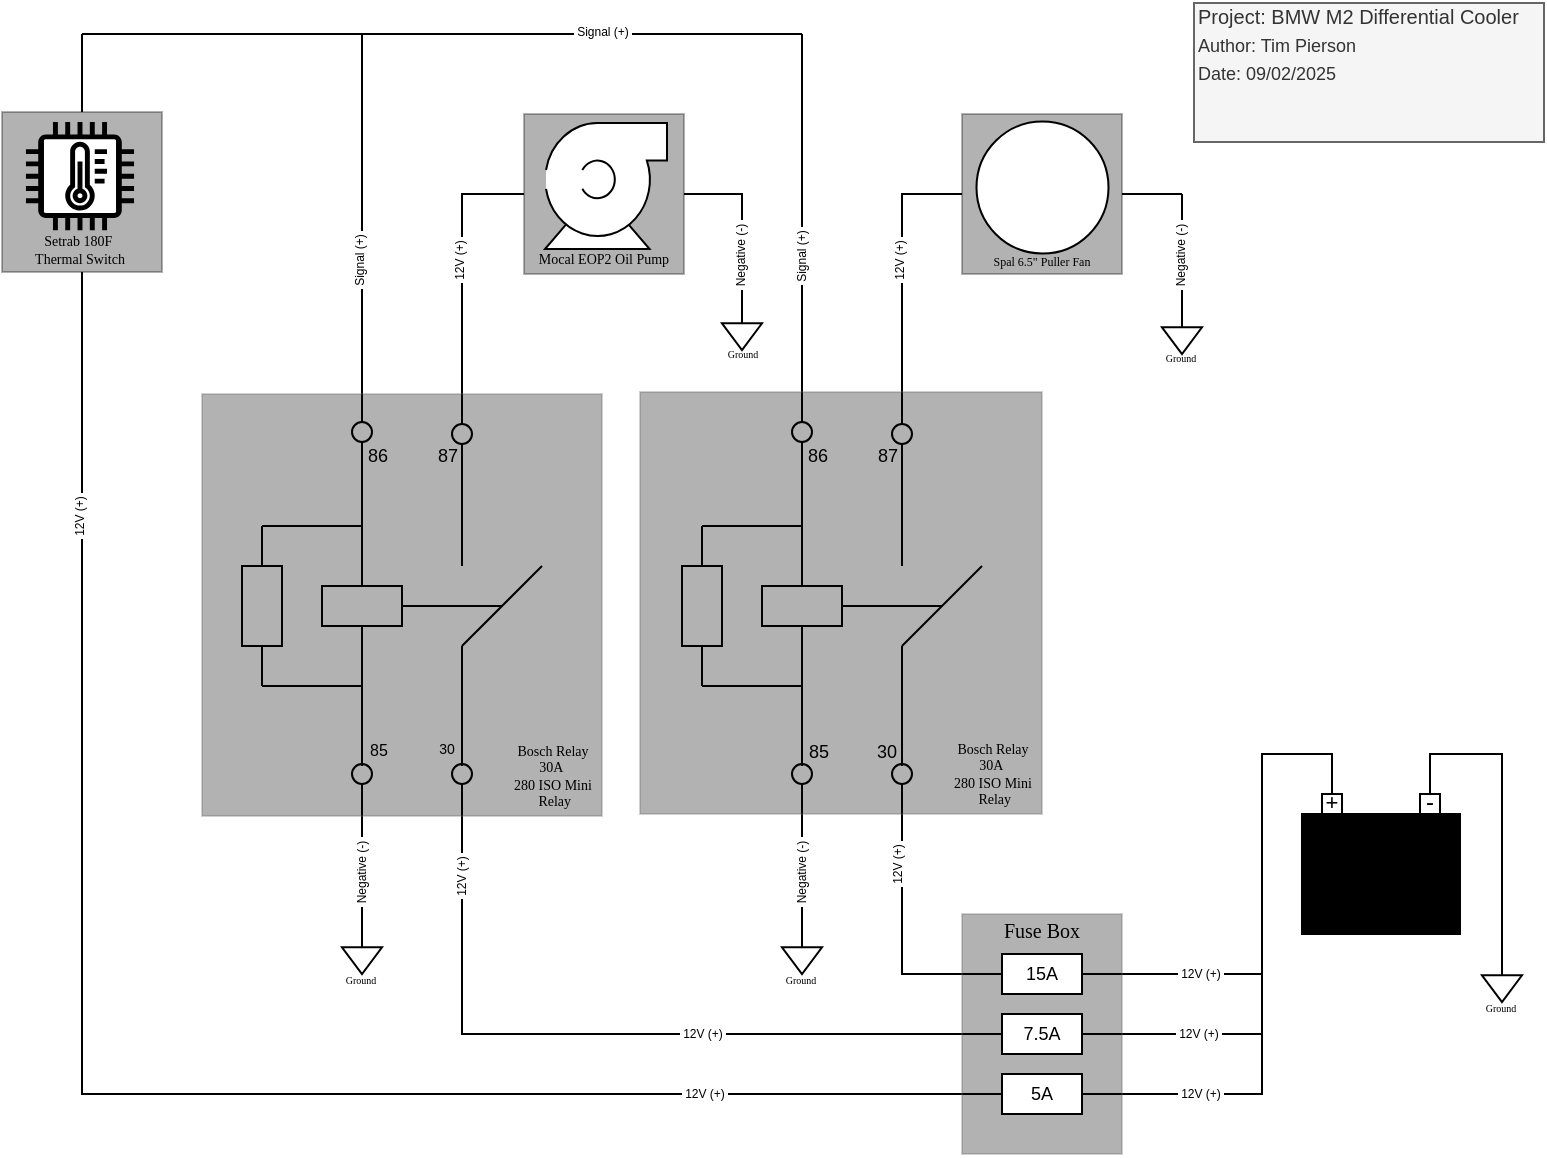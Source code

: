 <mxfile version="28.1.2">
  <diagram name="Page-1" id="_E8ELYtHnHAGCjDZnW66">
    <mxGraphModel dx="417" dy="330" grid="1" gridSize="10" guides="1" tooltips="1" connect="1" arrows="1" fold="1" page="1" pageScale="1" pageWidth="1100" pageHeight="850" background="none" math="0" shadow="0" adaptiveColors="none">
      <root>
        <mxCell id="0" />
        <mxCell id="1" parent="0" />
        <mxCell id="ljTsGrph6UNTOj-xFB7d-84" value="" style="edgeStyle=orthogonalEdgeStyle;rounded=0;orthogonalLoop=1;jettySize=auto;html=1;entryX=0;entryY=0.5;entryDx=0;entryDy=0;endArrow=none;endFill=0;" edge="1" parent="1" source="5BmA53OhYEYzgZZ_0BUa-36">
          <mxGeometry relative="1" as="geometry">
            <mxPoint x="321" y="120" as="targetPoint" />
            <Array as="points">
              <mxPoint x="290" y="120" />
            </Array>
          </mxGeometry>
        </mxCell>
        <mxCell id="ljTsGrph6UNTOj-xFB7d-54" value="" style="edgeStyle=orthogonalEdgeStyle;rounded=0;orthogonalLoop=1;jettySize=auto;html=1;entryX=0;entryY=0.5;entryDx=0;entryDy=0;endArrow=none;endFill=0;" edge="1" parent="1" source="5BmA53OhYEYzgZZ_0BUa-42" target="ljTsGrph6UNTOj-xFB7d-21">
          <mxGeometry relative="1" as="geometry">
            <mxPoint x="390" y="540" as="targetPoint" />
            <Array as="points">
              <mxPoint x="290" y="540" />
            </Array>
          </mxGeometry>
        </mxCell>
        <mxCell id="ljTsGrph6UNTOj-xFB7d-51" value="" style="edgeStyle=orthogonalEdgeStyle;rounded=0;orthogonalLoop=1;jettySize=auto;html=1;endArrow=none;endFill=0;entryX=0;entryY=0.5;entryDx=0;entryDy=0;" edge="1" parent="1" source="5BmA53OhYEYzgZZ_0BUa-123" target="ljTsGrph6UNTOj-xFB7d-20">
          <mxGeometry relative="1" as="geometry">
            <mxPoint x="510" y="500" as="targetPoint" />
            <Array as="points">
              <mxPoint x="510" y="510" />
            </Array>
          </mxGeometry>
        </mxCell>
        <mxCell id="ljTsGrph6UNTOj-xFB7d-101" value="" style="edgeStyle=orthogonalEdgeStyle;rounded=0;orthogonalLoop=1;jettySize=auto;html=1;endArrow=none;endFill=0;entryX=0.5;entryY=1;entryDx=0;entryDy=0;" edge="1" parent="1" source="ljTsGrph6UNTOj-xFB7d-23" target="ljTsGrph6UNTOj-xFB7d-97">
          <mxGeometry relative="1" as="geometry">
            <mxPoint x="192" y="570" as="targetPoint" />
          </mxGeometry>
        </mxCell>
        <mxCell id="ljTsGrph6UNTOj-xFB7d-142" value="&lt;font style=&quot;font-size: 6px;&quot;&gt;&amp;nbsp;12V (+)&amp;nbsp;&lt;/font&gt;" style="edgeLabel;html=1;align=center;verticalAlign=middle;resizable=0;points=[];" vertex="1" connectable="0" parent="ljTsGrph6UNTOj-xFB7d-101">
          <mxGeometry x="-0.468" y="-1" relative="1" as="geometry">
            <mxPoint x="82" y="-1" as="offset" />
          </mxGeometry>
        </mxCell>
        <mxCell id="ljTsGrph6UNTOj-xFB7d-28" value="" style="endArrow=none;html=1;rounded=0;exitX=1;exitY=0.5;exitDx=0;exitDy=0;entryX=0.5;entryY=0;entryDx=0;entryDy=0;" edge="1" parent="1" target="ljTsGrph6UNTOj-xFB7d-24">
          <mxGeometry width="50" height="50" relative="1" as="geometry">
            <mxPoint x="600" y="570" as="sourcePoint" />
            <mxPoint x="725" y="420" as="targetPoint" />
            <Array as="points">
              <mxPoint x="690" y="570" />
              <mxPoint x="690" y="400" />
              <mxPoint x="725" y="400" />
            </Array>
          </mxGeometry>
        </mxCell>
        <mxCell id="ljTsGrph6UNTOj-xFB7d-29" value="" style="endArrow=none;html=1;rounded=0;entryX=1;entryY=0.5;entryDx=0;entryDy=0;" edge="1" parent="1" target="ljTsGrph6UNTOj-xFB7d-21">
          <mxGeometry width="50" height="50" relative="1" as="geometry">
            <mxPoint x="690" y="540" as="sourcePoint" />
            <mxPoint x="720" y="580" as="targetPoint" />
          </mxGeometry>
        </mxCell>
        <mxCell id="ljTsGrph6UNTOj-xFB7d-30" value="" style="endArrow=none;html=1;rounded=0;entryX=1.001;entryY=0.397;entryDx=0;entryDy=0;entryPerimeter=0;jumpStyle=arc;" edge="1" parent="1">
          <mxGeometry width="50" height="50" relative="1" as="geometry">
            <mxPoint x="690" y="510" as="sourcePoint" />
            <mxPoint x="600.04" y="509.94" as="targetPoint" />
          </mxGeometry>
        </mxCell>
        <mxCell id="ljTsGrph6UNTOj-xFB7d-56" value="" style="endArrow=none;html=1;rounded=0;entryX=0.5;entryY=1;entryDx=0;entryDy=0;exitX=0.5;exitY=0;exitDx=0;exitDy=0;exitPerimeter=0;" edge="1" parent="1" target="5BmA53OhYEYzgZZ_0BUa-122">
          <mxGeometry width="50" height="50" relative="1" as="geometry">
            <mxPoint x="460" y="490" as="sourcePoint" />
            <mxPoint x="460" y="470" as="targetPoint" />
          </mxGeometry>
        </mxCell>
        <mxCell id="ljTsGrph6UNTOj-xFB7d-58" value="" style="endArrow=none;html=1;rounded=0;entryX=0.5;entryY=1;entryDx=0;entryDy=0;exitX=0.5;exitY=0;exitDx=0;exitDy=0;exitPerimeter=0;" edge="1" parent="1">
          <mxGeometry width="50" height="50" relative="1" as="geometry">
            <mxPoint x="240" y="490" as="sourcePoint" />
            <mxPoint x="240" y="415" as="targetPoint" />
          </mxGeometry>
        </mxCell>
        <mxCell id="ljTsGrph6UNTOj-xFB7d-189" value="" style="edgeStyle=orthogonalEdgeStyle;rounded=0;orthogonalLoop=1;jettySize=auto;html=1;entryX=0.5;entryY=0;entryDx=0;entryDy=0;endArrow=none;endFill=0;" edge="1" parent="1" source="ljTsGrph6UNTOj-xFB7d-59" target="ljTsGrph6UNTOj-xFB7d-25">
          <mxGeometry relative="1" as="geometry">
            <Array as="points">
              <mxPoint x="810" y="400" />
              <mxPoint x="774" y="400" />
            </Array>
          </mxGeometry>
        </mxCell>
        <mxCell id="ljTsGrph6UNTOj-xFB7d-59" value="&lt;font style=&quot;font-size: 5px;&quot; face=&quot;Verdana&quot;&gt;Ground&lt;/font&gt;" style="pointerEvents=1;verticalLabelPosition=bottom;shadow=0;dashed=0;align=center;html=1;verticalAlign=top;shape=mxgraph.electrical.signal_sources.signal_ground;spacingLeft=-2;spacing=-11;" vertex="1" parent="1">
          <mxGeometry x="800" y="504" width="20" height="20" as="geometry" />
        </mxCell>
        <mxCell id="ljTsGrph6UNTOj-xFB7d-73" value="" style="edgeStyle=orthogonalEdgeStyle;rounded=0;orthogonalLoop=1;jettySize=auto;html=1;entryX=0.5;entryY=0;entryDx=0;entryDy=0;endArrow=none;endFill=0;" edge="1" parent="1" source="ljTsGrph6UNTOj-xFB7d-70" target="5BmA53OhYEYzgZZ_0BUa-121">
          <mxGeometry relative="1" as="geometry">
            <mxPoint x="475.0" y="90" as="targetPoint" />
          </mxGeometry>
        </mxCell>
        <mxCell id="ljTsGrph6UNTOj-xFB7d-139" value="&lt;div&gt;&amp;nbsp;12V (+)&amp;nbsp;&lt;/div&gt;" style="edgeLabel;html=1;align=center;verticalAlign=middle;resizable=0;points=[];fontSize=6;horizontal=0;spacing=2;spacingBottom=-1;" vertex="1" connectable="0" parent="ljTsGrph6UNTOj-xFB7d-73">
          <mxGeometry x="0.158" y="2" relative="1" as="geometry">
            <mxPoint x="-4" y="-20" as="offset" />
          </mxGeometry>
        </mxCell>
        <mxCell id="ljTsGrph6UNTOj-xFB7d-70" value="" style="whiteSpace=wrap;html=1;aspect=fixed;fillStyle=solid;gradientColor=light-dark(#000000,#6D6D6D);fillColor=light-dark(#FFFFFF,#FFFFFF);opacity=30;fontFamily=Verdana;strokeColor=default;spacing=1;fontColor=default;" vertex="1" parent="1">
          <mxGeometry x="540" y="80" width="80" height="80" as="geometry" />
        </mxCell>
        <mxCell id="ljTsGrph6UNTOj-xFB7d-74" value="&lt;div style=&quot;line-height: 10%;&quot;&gt;&lt;font style=&quot;line-height: 10%;&quot;&gt;Ground&lt;/font&gt;&lt;/div&gt;" style="pointerEvents=1;verticalLabelPosition=bottom;shadow=0;dashed=0;align=center;html=1;verticalAlign=top;shape=mxgraph.electrical.signal_sources.signal_ground;fontSize=5;spacing=-2;spacingLeft=-2;fontFamily=Verdana;" vertex="1" parent="1">
          <mxGeometry x="640" y="180" width="20" height="20" as="geometry" />
        </mxCell>
        <mxCell id="ljTsGrph6UNTOj-xFB7d-86" value="&lt;div&gt;&lt;font style=&quot;line-height: 10%;&quot;&gt;Ground&lt;/font&gt;&lt;/div&gt;" style="pointerEvents=1;verticalLabelPosition=bottom;shadow=0;dashed=0;align=center;html=1;verticalAlign=top;shape=mxgraph.electrical.signal_sources.signal_ground;labelPosition=center;spacing=-5;spacingLeft=-1;fontFamily=Verdana;fontSize=5;" vertex="1" parent="1">
          <mxGeometry x="420" y="178" width="20" height="20" as="geometry" />
        </mxCell>
        <mxCell id="ljTsGrph6UNTOj-xFB7d-87" value="" style="endArrow=none;html=1;rounded=0;entryX=1;entryY=0.5;entryDx=0;entryDy=0;exitX=0.5;exitY=0;exitDx=0;exitDy=0;exitPerimeter=0;" edge="1" parent="1" source="ljTsGrph6UNTOj-xFB7d-86">
          <mxGeometry width="50" height="50" relative="1" as="geometry">
            <mxPoint x="290.5" y="200" as="sourcePoint" />
            <mxPoint x="401" y="120" as="targetPoint" />
            <Array as="points">
              <mxPoint x="430" y="120" />
            </Array>
          </mxGeometry>
        </mxCell>
        <mxCell id="ljTsGrph6UNTOj-xFB7d-88" value="" style="endArrow=none;html=1;rounded=0;exitX=0.5;exitY=0;exitDx=0;exitDy=0;" edge="1" parent="1" source="5BmA53OhYEYzgZZ_0BUa-119">
          <mxGeometry width="50" height="50" relative="1" as="geometry">
            <mxPoint x="460" y="230" as="sourcePoint" />
            <mxPoint x="460" y="40" as="targetPoint" />
          </mxGeometry>
        </mxCell>
        <mxCell id="ljTsGrph6UNTOj-xFB7d-89" value="" style="endArrow=none;html=1;rounded=0;flowAnimation=0;jumpStyle=arc;" edge="1" parent="1">
          <mxGeometry width="50" height="50" relative="1" as="geometry">
            <mxPoint x="240" y="234" as="sourcePoint" />
            <mxPoint x="240" y="40" as="targetPoint" />
          </mxGeometry>
        </mxCell>
        <mxCell id="ljTsGrph6UNTOj-xFB7d-92" value="" style="endArrow=none;html=1;rounded=0;" edge="1" parent="1">
          <mxGeometry width="50" height="50" relative="1" as="geometry">
            <mxPoint x="120" y="40" as="sourcePoint" />
            <mxPoint x="460" y="40" as="targetPoint" />
          </mxGeometry>
        </mxCell>
        <mxCell id="ljTsGrph6UNTOj-xFB7d-135" value="&amp;nbsp;Signal (+)&amp;nbsp;" style="edgeLabel;html=1;align=center;verticalAlign=middle;resizable=0;points=[];fontSize=6;" vertex="1" connectable="0" parent="ljTsGrph6UNTOj-xFB7d-92">
          <mxGeometry x="0.379" relative="1" as="geometry">
            <mxPoint x="5" y="-1" as="offset" />
          </mxGeometry>
        </mxCell>
        <mxCell id="ljTsGrph6UNTOj-xFB7d-98" value="" style="endArrow=none;html=1;rounded=0;" edge="1" parent="1">
          <mxGeometry width="50" height="50" relative="1" as="geometry">
            <mxPoint x="100" y="40" as="sourcePoint" />
            <mxPoint x="120" y="40" as="targetPoint" />
          </mxGeometry>
        </mxCell>
        <mxCell id="ljTsGrph6UNTOj-xFB7d-99" value="" style="endArrow=none;html=1;rounded=0;exitX=0.5;exitY=0;exitDx=0;exitDy=0;" edge="1" parent="1" source="ljTsGrph6UNTOj-xFB7d-97">
          <mxGeometry width="50" height="50" relative="1" as="geometry">
            <mxPoint x="250" y="240" as="sourcePoint" />
            <mxPoint x="100" y="40" as="targetPoint" />
          </mxGeometry>
        </mxCell>
        <mxCell id="ljTsGrph6UNTOj-xFB7d-104" value="" style="endArrow=none;html=1;rounded=0;exitX=0.5;exitY=0;exitDx=0;exitDy=0;exitPerimeter=0;" edge="1" parent="1" source="ljTsGrph6UNTOj-xFB7d-74">
          <mxGeometry width="50" height="50" relative="1" as="geometry">
            <mxPoint x="580" y="244" as="sourcePoint" />
            <mxPoint x="650" y="120" as="targetPoint" />
          </mxGeometry>
        </mxCell>
        <mxCell id="ljTsGrph6UNTOj-xFB7d-115" value="" style="group;fillColor=light-dark(#FFFFFF,#F5F5F5);fillStyle=solid;gradientColor=light-dark(#000000,#6D6D6D);container=0;opacity=30;strokeColor=default;" vertex="1" connectable="0" parent="1">
          <mxGeometry x="321" y="80" width="80" height="80" as="geometry" />
        </mxCell>
        <mxCell id="ljTsGrph6UNTOj-xFB7d-116" value="" style="endArrow=none;html=1;rounded=0;exitX=1;exitY=0.5;exitDx=0;exitDy=0;" edge="1" parent="1" source="ljTsGrph6UNTOj-xFB7d-70">
          <mxGeometry width="50" height="50" relative="1" as="geometry">
            <mxPoint x="600" y="170" as="sourcePoint" />
            <mxPoint x="650" y="120" as="targetPoint" />
          </mxGeometry>
        </mxCell>
        <mxCell id="ljTsGrph6UNTOj-xFB7d-81" value="" style="shape=mxgraph.pid.pumps.centrifugal_pump_1;html=1;pointerEvents=1;align=center;verticalLabelPosition=bottom;verticalAlign=top;dashed=0;fillColor=light-dark(#FFFFFF,#F5F5F5);gradientColor=none;strokeColor=light-dark(#000000,#000000);fontSize=8;spacing=7;container=1;movable=0;resizable=0;rotatable=0;deletable=0;editable=0;locked=1;connectable=0;" vertex="1" parent="1">
          <mxGeometry x="331.5" y="84.5" width="61" height="63" as="geometry">
            <mxRectangle x="331.5" y="84.5" width="50" height="40" as="alternateBounds" />
          </mxGeometry>
        </mxCell>
        <mxCell id="ljTsGrph6UNTOj-xFB7d-136" value="&lt;font style=&quot;font-size: 5px;&quot; face=&quot;Verdana&quot;&gt;Ground&lt;/font&gt;" style="pointerEvents=1;verticalLabelPosition=bottom;shadow=0;dashed=0;align=center;html=1;verticalAlign=top;shape=mxgraph.electrical.signal_sources.signal_ground;spacingLeft=-2;spacing=-11;" vertex="1" parent="1">
          <mxGeometry x="450" y="490" width="20" height="20" as="geometry" />
        </mxCell>
        <mxCell id="ljTsGrph6UNTOj-xFB7d-137" value="&lt;font style=&quot;font-size: 5px;&quot; face=&quot;Verdana&quot;&gt;Ground&lt;/font&gt;" style="pointerEvents=1;verticalLabelPosition=bottom;shadow=0;dashed=0;align=center;html=1;verticalAlign=top;shape=mxgraph.electrical.signal_sources.signal_ground;spacingLeft=-2;spacing=-11;" vertex="1" parent="1">
          <mxGeometry x="230" y="490" width="20" height="20" as="geometry" />
        </mxCell>
        <mxCell id="ljTsGrph6UNTOj-xFB7d-148" value="&lt;font style=&quot;font-size: 6px;&quot;&gt;&amp;nbsp;Negative (-)&amp;nbsp;&lt;/font&gt;" style="edgeLabel;html=1;align=center;verticalAlign=middle;resizable=0;points=[];horizontal=0;" vertex="1" connectable="0" parent="1">
          <mxGeometry x="647" y="151" as="geometry" />
        </mxCell>
        <mxCell id="ljTsGrph6UNTOj-xFB7d-150" value="&lt;font style=&quot;font-size: 6px;&quot;&gt;&amp;nbsp;Negative (-)&amp;nbsp;&lt;/font&gt;" style="edgeLabel;html=1;align=center;verticalAlign=middle;resizable=0;points=[];horizontal=0;spacingBottom=1;" vertex="1" connectable="0" parent="1">
          <mxGeometry x="428" y="151.5" as="geometry" />
        </mxCell>
        <mxCell id="ljTsGrph6UNTOj-xFB7d-151" value="&lt;div&gt;&amp;nbsp;12V (+)&amp;nbsp;&lt;/div&gt;" style="edgeLabel;html=1;align=center;verticalAlign=middle;resizable=0;points=[];fontSize=6;horizontal=0;spacing=2;spacingBottom=-1;" vertex="1" connectable="0" parent="1">
          <mxGeometry x="288" y="154" as="geometry" />
        </mxCell>
        <mxCell id="ljTsGrph6UNTOj-xFB7d-152" value="&lt;div&gt;&amp;nbsp;12V (+)&amp;nbsp;&lt;/div&gt;" style="edgeLabel;html=1;align=center;verticalAlign=middle;resizable=0;points=[];fontSize=6;horizontal=0;spacing=2;spacingBottom=-1;" vertex="1" connectable="0" parent="1">
          <mxGeometry x="98" y="282" as="geometry" />
        </mxCell>
        <mxCell id="ljTsGrph6UNTOj-xFB7d-153" value="&amp;nbsp;Signal (+)&amp;nbsp;" style="edgeLabel;html=1;align=center;verticalAlign=middle;resizable=0;points=[];fontSize=6;horizontal=0;spacingBottom=-1;" vertex="1" connectable="0" parent="1">
          <mxGeometry x="238" y="154" as="geometry" />
        </mxCell>
        <mxCell id="ljTsGrph6UNTOj-xFB7d-154" value="&amp;nbsp;Signal (+)&amp;nbsp;" style="edgeLabel;html=1;align=center;verticalAlign=middle;resizable=0;points=[];fontSize=6;horizontal=0;spacingBottom=-1;" vertex="1" connectable="0" parent="1">
          <mxGeometry x="459" y="152" as="geometry" />
        </mxCell>
        <mxCell id="ljTsGrph6UNTOj-xFB7d-156" value="&lt;font style=&quot;font-size: 6px;&quot;&gt;&amp;nbsp;12V (+)&amp;nbsp;&lt;/font&gt;" style="edgeLabel;html=1;align=center;verticalAlign=middle;resizable=0;points=[];" vertex="1" connectable="0" parent="1">
          <mxGeometry x="410" y="538" as="geometry" />
        </mxCell>
        <mxCell id="ljTsGrph6UNTOj-xFB7d-157" value="&lt;font style=&quot;font-size: 6px;&quot;&gt;&amp;nbsp;12V (+)&amp;nbsp;&lt;/font&gt;" style="edgeLabel;html=1;align=center;verticalAlign=middle;resizable=0;points=[];" vertex="1" connectable="0" parent="1">
          <mxGeometry x="659" y="568" as="geometry" />
        </mxCell>
        <mxCell id="ljTsGrph6UNTOj-xFB7d-158" value="&lt;font style=&quot;font-size: 6px;&quot;&gt;&amp;nbsp;12V (+)&amp;nbsp;&lt;/font&gt;" style="edgeLabel;html=1;align=center;verticalAlign=middle;resizable=0;points=[];" vertex="1" connectable="0" parent="1">
          <mxGeometry x="658" y="538" as="geometry" />
        </mxCell>
        <mxCell id="ljTsGrph6UNTOj-xFB7d-159" value="&lt;font style=&quot;font-size: 6px;&quot;&gt;&amp;nbsp;12V (+)&amp;nbsp;&lt;/font&gt;" style="edgeLabel;html=1;align=center;verticalAlign=middle;resizable=0;points=[];" vertex="1" connectable="0" parent="1">
          <mxGeometry x="659" y="508" as="geometry" />
        </mxCell>
        <mxCell id="ljTsGrph6UNTOj-xFB7d-161" value="&lt;font style=&quot;font-size: 6px;&quot;&gt;&amp;nbsp;Negative (-)&amp;nbsp;&lt;/font&gt;" style="edgeLabel;html=1;align=center;verticalAlign=middle;resizable=0;points=[];horizontal=0;spacingBottom=1;" vertex="1" connectable="0" parent="1">
          <mxGeometry x="238" y="460" as="geometry" />
        </mxCell>
        <mxCell id="ljTsGrph6UNTOj-xFB7d-162" value="&lt;font style=&quot;font-size: 6px;&quot;&gt;&amp;nbsp;Negative (-)&amp;nbsp;&lt;/font&gt;" style="edgeLabel;html=1;align=center;verticalAlign=middle;resizable=0;points=[];horizontal=0;spacingBottom=1;" vertex="1" connectable="0" parent="1">
          <mxGeometry x="458" y="460" as="geometry" />
        </mxCell>
        <mxCell id="ljTsGrph6UNTOj-xFB7d-163" value="&lt;div&gt;&amp;nbsp;12V (+)&amp;nbsp;&lt;/div&gt;" style="edgeLabel;html=1;align=center;verticalAlign=middle;resizable=0;points=[];fontSize=6;horizontal=0;spacing=2;spacingBottom=-1;" vertex="1" connectable="0" parent="1">
          <mxGeometry x="508" y="460" as="geometry">
            <mxPoint x="-1" y="4" as="offset" />
          </mxGeometry>
        </mxCell>
        <mxCell id="ljTsGrph6UNTOj-xFB7d-167" value="&lt;div&gt;&amp;nbsp;12V (+)&amp;nbsp;&lt;/div&gt;" style="edgeLabel;html=1;align=center;verticalAlign=middle;resizable=0;points=[];fontSize=6;horizontal=0;spacing=2;spacingBottom=-1;" vertex="1" connectable="0" parent="1">
          <mxGeometry x="290" y="466" as="geometry">
            <mxPoint x="-1" y="4" as="offset" />
          </mxGeometry>
        </mxCell>
        <mxCell id="ljTsGrph6UNTOj-xFB7d-175" value="&lt;div&gt;Spal 6.5&quot; Puller Fan&lt;/div&gt;" style="text;html=1;align=center;verticalAlign=middle;whiteSpace=wrap;rounded=0;fontFamily=Verdana;fontSize=6;" vertex="1" parent="1">
          <mxGeometry x="525" y="139" width="110" height="30" as="geometry" />
        </mxCell>
        <mxCell id="ljTsGrph6UNTOj-xFB7d-176" value="&lt;div&gt;Mocal EOP2 Oil Pump&lt;/div&gt;" style="text;html=1;align=center;verticalAlign=middle;whiteSpace=wrap;rounded=0;fontFamily=Verdana;fontSize=7;" vertex="1" parent="1">
          <mxGeometry x="306" y="138" width="110" height="30" as="geometry" />
        </mxCell>
        <mxCell id="ljTsGrph6UNTOj-xFB7d-178" value="" style="group" vertex="1" connectable="0" parent="1">
          <mxGeometry x="59" y="79" width="81" height="80" as="geometry" />
        </mxCell>
        <mxCell id="ljTsGrph6UNTOj-xFB7d-97" value="" style="rounded=0;whiteSpace=wrap;html=1;fillColor=light-dark(#FFFFFF,#FFFFFF);gradientColor=light-dark(#000000,#000000);opacity=30;" vertex="1" parent="ljTsGrph6UNTOj-xFB7d-178">
          <mxGeometry x="1" width="80" height="80" as="geometry" />
        </mxCell>
        <mxCell id="ljTsGrph6UNTOj-xFB7d-192" value="" style="rounded=1;whiteSpace=wrap;html=1;arcSize=0;" vertex="1" parent="ljTsGrph6UNTOj-xFB7d-178">
          <mxGeometry x="21.48" y="12.53" width="37.03" height="39.12" as="geometry" />
        </mxCell>
        <mxCell id="ljTsGrph6UNTOj-xFB7d-126" value="" style="outlineConnect=0;fontColor=#232F3E;gradientColor=none;fillColor=light-dark(#000000,#1A1A1A);strokeColor=#FFFFFF;dashed=0;verticalLabelPosition=bottom;verticalAlign=top;align=center;html=1;fontSize=12;fontStyle=0;aspect=fixed;pointerEvents=1;shape=mxgraph.aws4.iot_thing_temperature_sensor;shadow=0;perimeterSpacing=4;fillStyle=solid;" vertex="1" parent="ljTsGrph6UNTOj-xFB7d-178">
          <mxGeometry x="12.97" y="5.06" width="54.06" height="54.06" as="geometry" />
        </mxCell>
        <mxCell id="ljTsGrph6UNTOj-xFB7d-177" value="&lt;div&gt;Setrab 180F&amp;nbsp;&lt;/div&gt;&lt;div&gt;Thermal Switch&lt;/div&gt;" style="text;html=1;align=center;verticalAlign=middle;whiteSpace=wrap;rounded=0;fontFamily=Verdana;fontSize=7;" vertex="1" parent="ljTsGrph6UNTOj-xFB7d-178">
          <mxGeometry y="54" width="80" height="30" as="geometry" />
        </mxCell>
        <mxCell id="ljTsGrph6UNTOj-xFB7d-180" value="" style="group" vertex="1" connectable="0" parent="1">
          <mxGeometry x="540" y="480" width="80" height="120" as="geometry" />
        </mxCell>
        <mxCell id="ljTsGrph6UNTOj-xFB7d-109" value="" style="rounded=0;whiteSpace=wrap;html=1;fillColor=light-dark(#FFFFFF,#FFFFFF);gradientColor=#b3b3b3;strokeColor=#666666;opacity=30;" vertex="1" parent="ljTsGrph6UNTOj-xFB7d-180">
          <mxGeometry width="80" height="120" as="geometry" />
        </mxCell>
        <mxCell id="ljTsGrph6UNTOj-xFB7d-20" value="15A" style="rounded=0;whiteSpace=wrap;html=1;fontSize=9;" vertex="1" parent="ljTsGrph6UNTOj-xFB7d-180">
          <mxGeometry x="20" y="20" width="40" height="20" as="geometry" />
        </mxCell>
        <mxCell id="ljTsGrph6UNTOj-xFB7d-21" value="7.5A" style="rounded=0;whiteSpace=wrap;html=1;fontSize=9;" vertex="1" parent="ljTsGrph6UNTOj-xFB7d-180">
          <mxGeometry x="20" y="50" width="40" height="20" as="geometry" />
        </mxCell>
        <mxCell id="ljTsGrph6UNTOj-xFB7d-23" value="5A" style="rounded=0;whiteSpace=wrap;html=1;fontSize=9;" vertex="1" parent="ljTsGrph6UNTOj-xFB7d-180">
          <mxGeometry x="20" y="80" width="40" height="20" as="geometry" />
        </mxCell>
        <mxCell id="ljTsGrph6UNTOj-xFB7d-173" value="&lt;div&gt;Fuse Box&lt;/div&gt;" style="text;html=1;align=center;verticalAlign=middle;whiteSpace=wrap;rounded=0;fontFamily=Verdana;fontSize=10;" vertex="1" parent="ljTsGrph6UNTOj-xFB7d-180">
          <mxGeometry x="10" y="2" width="60" height="12" as="geometry" />
        </mxCell>
        <mxCell id="ljTsGrph6UNTOj-xFB7d-181" value="" style="group" vertex="1" connectable="0" parent="1">
          <mxGeometry x="710" y="420" width="78" height="71" as="geometry" />
        </mxCell>
        <mxCell id="ljTsGrph6UNTOj-xFB7d-1" value="" style="rounded=0;whiteSpace=wrap;html=1;fillStyle=auto;gradientColor=light-dark(#000000,#FFFFFF);" vertex="1" parent="ljTsGrph6UNTOj-xFB7d-181">
          <mxGeometry y="10" width="79" height="60" as="geometry" />
        </mxCell>
        <mxCell id="ljTsGrph6UNTOj-xFB7d-24" value="&lt;font style=&quot;font-size: 11px;&quot;&gt;+&lt;/font&gt;" style="whiteSpace=wrap;html=1;aspect=fixed;fillStyle=solid;fillColor=none;strokeColor=light-dark(#000000,#FFFFFF);spacingBottom=2;" vertex="1" parent="ljTsGrph6UNTOj-xFB7d-181">
          <mxGeometry x="10" width="10" height="10" as="geometry" />
        </mxCell>
        <mxCell id="ljTsGrph6UNTOj-xFB7d-25" value="-" style="whiteSpace=wrap;html=1;aspect=fixed;fillStyle=solid;strokeWidth=1;spacingBottom=2;" vertex="1" parent="ljTsGrph6UNTOj-xFB7d-181">
          <mxGeometry x="59" width="10" height="10" as="geometry" />
        </mxCell>
        <mxCell id="ljTsGrph6UNTOj-xFB7d-112" value="" style="verticalLabelPosition=bottom;html=1;verticalAlign=top;align=center;strokeColor=none;fillColor=light-dark(#000000,#1A1A1A);shape=mxgraph.azure.azure_cache;" vertex="1" parent="ljTsGrph6UNTOj-xFB7d-181">
          <mxGeometry x="23.5" y="15" width="32" height="40" as="geometry" />
        </mxCell>
        <mxCell id="ljTsGrph6UNTOj-xFB7d-174" value="&lt;div&gt;&lt;font face=&quot;Verdana&quot;&gt;Battery&lt;/font&gt;&lt;/div&gt;" style="text;html=1;align=center;verticalAlign=middle;whiteSpace=wrap;rounded=0;fontColor=light-dark(#000000,#000000);fontSize=10;labelBorderColor=none;textShadow=0;" vertex="1" parent="ljTsGrph6UNTOj-xFB7d-181">
          <mxGeometry x="9.5" y="55" width="60" height="16" as="geometry" />
        </mxCell>
        <mxCell id="ljTsGrph6UNTOj-xFB7d-182" value="" style="group" vertex="1" connectable="0" parent="1">
          <mxGeometry x="160" y="220" width="200" height="211" as="geometry" />
        </mxCell>
        <mxCell id="ljTsGrph6UNTOj-xFB7d-102" value="" style="rounded=0;whiteSpace=wrap;html=1;fillColor=light-dark(#FFFFFF,#111111);gradientColor=#b3b3b3;strokeColor=#666666;opacity=30;" vertex="1" parent="ljTsGrph6UNTOj-xFB7d-182">
          <mxGeometry width="200" height="211" as="geometry" />
        </mxCell>
        <mxCell id="5BmA53OhYEYzgZZ_0BUa-3" value="" style="rounded=0;whiteSpace=wrap;html=1;fillStyle=solid;fillColor=none;gradientColor=none;gradientDirection=north;" parent="ljTsGrph6UNTOj-xFB7d-182" vertex="1">
          <mxGeometry x="60" y="96" width="40" height="20" as="geometry" />
        </mxCell>
        <mxCell id="5BmA53OhYEYzgZZ_0BUa-5" value="" style="endArrow=none;html=1;rounded=0;exitX=1;exitY=0.5;exitDx=0;exitDy=0;" parent="ljTsGrph6UNTOj-xFB7d-182" source="5BmA53OhYEYzgZZ_0BUa-3" edge="1">
          <mxGeometry width="50" height="50" relative="1" as="geometry">
            <mxPoint x="90" y="136" as="sourcePoint" />
            <mxPoint x="150" y="106" as="targetPoint" />
          </mxGeometry>
        </mxCell>
        <mxCell id="5BmA53OhYEYzgZZ_0BUa-7" value="" style="endArrow=none;html=1;rounded=0;" parent="ljTsGrph6UNTOj-xFB7d-182" edge="1">
          <mxGeometry width="50" height="50" relative="1" as="geometry">
            <mxPoint x="80" y="46" as="sourcePoint" />
            <mxPoint x="80" y="46" as="targetPoint" />
          </mxGeometry>
        </mxCell>
        <mxCell id="5BmA53OhYEYzgZZ_0BUa-13" value="" style="endArrow=none;html=1;rounded=0;" parent="ljTsGrph6UNTOj-xFB7d-182" edge="1">
          <mxGeometry width="50" height="50" relative="1" as="geometry">
            <mxPoint x="80" y="146" as="sourcePoint" />
            <mxPoint x="80" y="116" as="targetPoint" />
          </mxGeometry>
        </mxCell>
        <mxCell id="5BmA53OhYEYzgZZ_0BUa-15" value="" style="endArrow=none;html=1;rounded=0;exitX=0.5;exitY=0;exitDx=0;exitDy=0;" parent="ljTsGrph6UNTOj-xFB7d-182" source="5BmA53OhYEYzgZZ_0BUa-3" edge="1">
          <mxGeometry width="50" height="50" relative="1" as="geometry">
            <mxPoint x="180" y="156" as="sourcePoint" />
            <mxPoint x="80" y="66" as="targetPoint" />
          </mxGeometry>
        </mxCell>
        <mxCell id="5BmA53OhYEYzgZZ_0BUa-17" value="" style="endArrow=none;html=1;rounded=0;" parent="ljTsGrph6UNTOj-xFB7d-182" edge="1">
          <mxGeometry width="50" height="50" relative="1" as="geometry">
            <mxPoint x="130" y="126" as="sourcePoint" />
            <mxPoint x="170" y="86" as="targetPoint" />
          </mxGeometry>
        </mxCell>
        <mxCell id="5BmA53OhYEYzgZZ_0BUa-18" value="" style="endArrow=none;html=1;rounded=0;" parent="ljTsGrph6UNTOj-xFB7d-182" source="5BmA53OhYEYzgZZ_0BUa-34" edge="1">
          <mxGeometry width="50" height="50" relative="1" as="geometry">
            <mxPoint x="80" y="26" as="sourcePoint" />
            <mxPoint x="80" y="66" as="targetPoint" />
          </mxGeometry>
        </mxCell>
        <mxCell id="5BmA53OhYEYzgZZ_0BUa-19" value="" style="endArrow=none;html=1;rounded=0;" parent="ljTsGrph6UNTOj-xFB7d-182" edge="1">
          <mxGeometry width="50" height="50" relative="1" as="geometry">
            <mxPoint x="80" y="186" as="sourcePoint" />
            <mxPoint x="80" y="146" as="targetPoint" />
          </mxGeometry>
        </mxCell>
        <mxCell id="5BmA53OhYEYzgZZ_0BUa-20" value="" style="endArrow=none;html=1;rounded=0;" parent="ljTsGrph6UNTOj-xFB7d-182" edge="1">
          <mxGeometry width="50" height="50" relative="1" as="geometry">
            <mxPoint x="130" y="186" as="sourcePoint" />
            <mxPoint x="130" y="126" as="targetPoint" />
          </mxGeometry>
        </mxCell>
        <mxCell id="5BmA53OhYEYzgZZ_0BUa-21" value="" style="endArrow=none;html=1;rounded=0;" parent="ljTsGrph6UNTOj-xFB7d-182" source="5BmA53OhYEYzgZZ_0BUa-36" edge="1">
          <mxGeometry width="50" height="50" relative="1" as="geometry">
            <mxPoint x="130" y="86" as="sourcePoint" />
            <mxPoint x="130" y="26" as="targetPoint" />
          </mxGeometry>
        </mxCell>
        <mxCell id="5BmA53OhYEYzgZZ_0BUa-26" value="" style="rounded=0;whiteSpace=wrap;html=1;fillColor=none;" parent="ljTsGrph6UNTOj-xFB7d-182" vertex="1">
          <mxGeometry x="20" y="86" width="20" height="40" as="geometry" />
        </mxCell>
        <mxCell id="5BmA53OhYEYzgZZ_0BUa-28" value="" style="endArrow=none;html=1;rounded=0;entryX=0.5;entryY=0;entryDx=0;entryDy=0;" parent="ljTsGrph6UNTOj-xFB7d-182" target="5BmA53OhYEYzgZZ_0BUa-26" edge="1">
          <mxGeometry width="50" height="50" relative="1" as="geometry">
            <mxPoint x="30" y="66" as="sourcePoint" />
            <mxPoint x="230" y="106" as="targetPoint" />
          </mxGeometry>
        </mxCell>
        <mxCell id="5BmA53OhYEYzgZZ_0BUa-29" value="" style="endArrow=none;html=1;rounded=0;" parent="ljTsGrph6UNTOj-xFB7d-182" edge="1">
          <mxGeometry width="50" height="50" relative="1" as="geometry">
            <mxPoint x="30" y="66" as="sourcePoint" />
            <mxPoint x="80" y="66" as="targetPoint" />
          </mxGeometry>
        </mxCell>
        <mxCell id="5BmA53OhYEYzgZZ_0BUa-32" value="" style="endArrow=none;html=1;rounded=0;entryX=0.5;entryY=1;entryDx=0;entryDy=0;" parent="ljTsGrph6UNTOj-xFB7d-182" target="5BmA53OhYEYzgZZ_0BUa-26" edge="1">
          <mxGeometry width="50" height="50" relative="1" as="geometry">
            <mxPoint x="30" y="146" as="sourcePoint" />
            <mxPoint x="230" y="106" as="targetPoint" />
          </mxGeometry>
        </mxCell>
        <mxCell id="5BmA53OhYEYzgZZ_0BUa-33" value="" style="endArrow=none;html=1;rounded=0;" parent="ljTsGrph6UNTOj-xFB7d-182" edge="1">
          <mxGeometry width="50" height="50" relative="1" as="geometry">
            <mxPoint x="30" y="146" as="sourcePoint" />
            <mxPoint x="80" y="146" as="targetPoint" />
          </mxGeometry>
        </mxCell>
        <mxCell id="5BmA53OhYEYzgZZ_0BUa-35" value="" style="endArrow=none;html=1;rounded=0;" parent="ljTsGrph6UNTOj-xFB7d-182" target="5BmA53OhYEYzgZZ_0BUa-34" edge="1">
          <mxGeometry width="50" height="50" relative="1" as="geometry">
            <mxPoint x="80" y="26" as="sourcePoint" />
            <mxPoint x="80" y="66" as="targetPoint" />
          </mxGeometry>
        </mxCell>
        <mxCell id="5BmA53OhYEYzgZZ_0BUa-34" value="" style="ellipse;whiteSpace=wrap;html=1;aspect=fixed;fillColor=none;" parent="ljTsGrph6UNTOj-xFB7d-182" vertex="1">
          <mxGeometry x="75" y="14" width="10" height="10" as="geometry" />
        </mxCell>
        <mxCell id="5BmA53OhYEYzgZZ_0BUa-39" value="" style="endArrow=none;html=1;rounded=0;" parent="ljTsGrph6UNTOj-xFB7d-182" target="5BmA53OhYEYzgZZ_0BUa-36" edge="1">
          <mxGeometry width="50" height="50" relative="1" as="geometry">
            <mxPoint x="130" y="86" as="sourcePoint" />
            <mxPoint x="130" y="26" as="targetPoint" />
          </mxGeometry>
        </mxCell>
        <mxCell id="5BmA53OhYEYzgZZ_0BUa-36" value="" style="ellipse;whiteSpace=wrap;html=1;aspect=fixed;fillColor=none;" parent="ljTsGrph6UNTOj-xFB7d-182" vertex="1">
          <mxGeometry x="125" y="15" width="10" height="10" as="geometry" />
        </mxCell>
        <mxCell id="5BmA53OhYEYzgZZ_0BUa-41" value="" style="ellipse;whiteSpace=wrap;html=1;aspect=fixed;fillColor=none;" parent="ljTsGrph6UNTOj-xFB7d-182" vertex="1">
          <mxGeometry x="75" y="185" width="10" height="10" as="geometry" />
        </mxCell>
        <mxCell id="5BmA53OhYEYzgZZ_0BUa-42" value="" style="ellipse;whiteSpace=wrap;html=1;aspect=fixed;fillStyle=solid;fillColor=none;" parent="ljTsGrph6UNTOj-xFB7d-182" vertex="1">
          <mxGeometry x="125" y="185" width="10" height="10" as="geometry" />
        </mxCell>
        <mxCell id="5BmA53OhYEYzgZZ_0BUa-93" value="&lt;font&gt;30&lt;/font&gt;" style="text;html=1;align=center;verticalAlign=middle;whiteSpace=wrap;rounded=0;fontSize=7;" parent="ljTsGrph6UNTOj-xFB7d-182" vertex="1">
          <mxGeometry x="115" y="171" width="15" height="14" as="geometry" />
        </mxCell>
        <mxCell id="5BmA53OhYEYzgZZ_0BUa-94" value="&lt;font&gt;85&lt;/font&gt;" style="text;html=1;align=center;verticalAlign=middle;whiteSpace=wrap;rounded=0;fontSize=8;" parent="ljTsGrph6UNTOj-xFB7d-182" vertex="1">
          <mxGeometry x="81" y="171" width="15" height="14" as="geometry" />
        </mxCell>
        <mxCell id="5BmA53OhYEYzgZZ_0BUa-100" value="&lt;div&gt;&lt;font style=&quot;font-size: 9px;&quot;&gt;87&lt;/font&gt;&lt;/div&gt;" style="text;html=1;align=center;verticalAlign=middle;whiteSpace=wrap;rounded=0;" parent="ljTsGrph6UNTOj-xFB7d-182" vertex="1">
          <mxGeometry x="118" y="26" width="10" height="8" as="geometry" />
        </mxCell>
        <mxCell id="5BmA53OhYEYzgZZ_0BUa-101" value="&lt;font style=&quot;font-size: 9px;&quot;&gt;86&lt;/font&gt;" style="text;html=1;align=center;verticalAlign=middle;whiteSpace=wrap;rounded=0;" parent="ljTsGrph6UNTOj-xFB7d-182" vertex="1">
          <mxGeometry x="83" y="26" width="10" height="8" as="geometry" />
        </mxCell>
        <mxCell id="ljTsGrph6UNTOj-xFB7d-171" value="&lt;div&gt;Bosch Relay&lt;/div&gt;&lt;div&gt;30A&amp;nbsp;&lt;/div&gt;&lt;div&gt;280 ISO Mini&lt;/div&gt;&lt;div&gt;&amp;nbsp;Relay&lt;/div&gt;" style="text;html=1;align=center;verticalAlign=middle;rounded=0;fontSize=7;fontStyle=0;fontFamily=Verdana;labelPosition=center;verticalLabelPosition=middle;" vertex="1" parent="ljTsGrph6UNTOj-xFB7d-182">
          <mxGeometry x="150" y="170" width="50" height="41" as="geometry" />
        </mxCell>
        <mxCell id="ljTsGrph6UNTOj-xFB7d-183" value="" style="group" vertex="1" connectable="0" parent="1">
          <mxGeometry x="379" y="219" width="201" height="211" as="geometry" />
        </mxCell>
        <mxCell id="ljTsGrph6UNTOj-xFB7d-103" value="" style="rounded=0;whiteSpace=wrap;html=1;fillColor=light-dark(#FFFFFF,#1A1A1A);gradientColor=#b3b3b3;strokeColor=#666666;opacity=30;" vertex="1" parent="ljTsGrph6UNTOj-xFB7d-183">
          <mxGeometry width="201" height="211" as="geometry" />
        </mxCell>
        <mxCell id="5BmA53OhYEYzgZZ_0BUa-103" value="" style="rounded=0;whiteSpace=wrap;html=1;fillColor=none;" parent="ljTsGrph6UNTOj-xFB7d-183" vertex="1">
          <mxGeometry x="61" y="97" width="40" height="20" as="geometry" />
        </mxCell>
        <mxCell id="5BmA53OhYEYzgZZ_0BUa-104" value="" style="endArrow=none;html=1;rounded=0;exitX=1;exitY=0.5;exitDx=0;exitDy=0;" parent="ljTsGrph6UNTOj-xFB7d-183" source="5BmA53OhYEYzgZZ_0BUa-103" edge="1">
          <mxGeometry width="50" height="50" relative="1" as="geometry">
            <mxPoint x="91" y="137" as="sourcePoint" />
            <mxPoint x="151" y="107" as="targetPoint" />
          </mxGeometry>
        </mxCell>
        <mxCell id="5BmA53OhYEYzgZZ_0BUa-105" value="" style="endArrow=none;html=1;rounded=0;" parent="ljTsGrph6UNTOj-xFB7d-183" edge="1">
          <mxGeometry width="50" height="50" relative="1" as="geometry">
            <mxPoint x="81" y="47" as="sourcePoint" />
            <mxPoint x="81" y="47" as="targetPoint" />
          </mxGeometry>
        </mxCell>
        <mxCell id="5BmA53OhYEYzgZZ_0BUa-106" value="" style="endArrow=none;html=1;rounded=0;" parent="ljTsGrph6UNTOj-xFB7d-183" edge="1">
          <mxGeometry width="50" height="50" relative="1" as="geometry">
            <mxPoint x="81" y="147" as="sourcePoint" />
            <mxPoint x="81" y="117" as="targetPoint" />
          </mxGeometry>
        </mxCell>
        <mxCell id="5BmA53OhYEYzgZZ_0BUa-107" value="" style="endArrow=none;html=1;rounded=0;exitX=0.5;exitY=0;exitDx=0;exitDy=0;" parent="ljTsGrph6UNTOj-xFB7d-183" source="5BmA53OhYEYzgZZ_0BUa-103" edge="1">
          <mxGeometry width="50" height="50" relative="1" as="geometry">
            <mxPoint x="181" y="157" as="sourcePoint" />
            <mxPoint x="81" y="67" as="targetPoint" />
          </mxGeometry>
        </mxCell>
        <mxCell id="5BmA53OhYEYzgZZ_0BUa-108" value="" style="endArrow=none;html=1;rounded=0;" parent="ljTsGrph6UNTOj-xFB7d-183" edge="1">
          <mxGeometry width="50" height="50" relative="1" as="geometry">
            <mxPoint x="131" y="127" as="sourcePoint" />
            <mxPoint x="171" y="87" as="targetPoint" />
          </mxGeometry>
        </mxCell>
        <mxCell id="5BmA53OhYEYzgZZ_0BUa-109" value="" style="endArrow=none;html=1;rounded=0;" parent="ljTsGrph6UNTOj-xFB7d-183" source="5BmA53OhYEYzgZZ_0BUa-119" edge="1">
          <mxGeometry width="50" height="50" relative="1" as="geometry">
            <mxPoint x="81" y="27" as="sourcePoint" />
            <mxPoint x="81" y="67" as="targetPoint" />
          </mxGeometry>
        </mxCell>
        <mxCell id="5BmA53OhYEYzgZZ_0BUa-110" value="" style="endArrow=none;html=1;rounded=0;" parent="ljTsGrph6UNTOj-xFB7d-183" edge="1">
          <mxGeometry width="50" height="50" relative="1" as="geometry">
            <mxPoint x="81" y="187" as="sourcePoint" />
            <mxPoint x="81" y="147" as="targetPoint" />
          </mxGeometry>
        </mxCell>
        <mxCell id="5BmA53OhYEYzgZZ_0BUa-111" value="" style="endArrow=none;html=1;rounded=0;" parent="ljTsGrph6UNTOj-xFB7d-183" edge="1">
          <mxGeometry width="50" height="50" relative="1" as="geometry">
            <mxPoint x="131" y="187" as="sourcePoint" />
            <mxPoint x="131" y="127" as="targetPoint" />
          </mxGeometry>
        </mxCell>
        <mxCell id="5BmA53OhYEYzgZZ_0BUa-112" value="" style="endArrow=none;html=1;rounded=0;" parent="ljTsGrph6UNTOj-xFB7d-183" source="5BmA53OhYEYzgZZ_0BUa-121" edge="1">
          <mxGeometry width="50" height="50" relative="1" as="geometry">
            <mxPoint x="131" y="87" as="sourcePoint" />
            <mxPoint x="131" y="27" as="targetPoint" />
          </mxGeometry>
        </mxCell>
        <mxCell id="5BmA53OhYEYzgZZ_0BUa-113" value="" style="rounded=0;whiteSpace=wrap;html=1;fillStyle=auto;fillColor=none;" parent="ljTsGrph6UNTOj-xFB7d-183" vertex="1">
          <mxGeometry x="21" y="87" width="20" height="40" as="geometry" />
        </mxCell>
        <mxCell id="5BmA53OhYEYzgZZ_0BUa-114" value="" style="endArrow=none;html=1;rounded=0;entryX=0.5;entryY=0;entryDx=0;entryDy=0;" parent="ljTsGrph6UNTOj-xFB7d-183" target="5BmA53OhYEYzgZZ_0BUa-113" edge="1">
          <mxGeometry width="50" height="50" relative="1" as="geometry">
            <mxPoint x="31" y="67" as="sourcePoint" />
            <mxPoint x="231" y="107" as="targetPoint" />
          </mxGeometry>
        </mxCell>
        <mxCell id="5BmA53OhYEYzgZZ_0BUa-115" value="" style="endArrow=none;html=1;rounded=0;" parent="ljTsGrph6UNTOj-xFB7d-183" edge="1">
          <mxGeometry width="50" height="50" relative="1" as="geometry">
            <mxPoint x="31" y="67" as="sourcePoint" />
            <mxPoint x="81" y="67" as="targetPoint" />
          </mxGeometry>
        </mxCell>
        <mxCell id="5BmA53OhYEYzgZZ_0BUa-116" value="" style="endArrow=none;html=1;rounded=0;entryX=0.5;entryY=1;entryDx=0;entryDy=0;" parent="ljTsGrph6UNTOj-xFB7d-183" target="5BmA53OhYEYzgZZ_0BUa-113" edge="1">
          <mxGeometry width="50" height="50" relative="1" as="geometry">
            <mxPoint x="31" y="147" as="sourcePoint" />
            <mxPoint x="231" y="107" as="targetPoint" />
          </mxGeometry>
        </mxCell>
        <mxCell id="5BmA53OhYEYzgZZ_0BUa-117" value="" style="endArrow=none;html=1;rounded=0;" parent="ljTsGrph6UNTOj-xFB7d-183" edge="1">
          <mxGeometry width="50" height="50" relative="1" as="geometry">
            <mxPoint x="31" y="147" as="sourcePoint" />
            <mxPoint x="81" y="147" as="targetPoint" />
          </mxGeometry>
        </mxCell>
        <mxCell id="5BmA53OhYEYzgZZ_0BUa-118" value="" style="endArrow=none;html=1;rounded=0;" parent="ljTsGrph6UNTOj-xFB7d-183" target="5BmA53OhYEYzgZZ_0BUa-119" edge="1">
          <mxGeometry width="50" height="50" relative="1" as="geometry">
            <mxPoint x="81" y="27" as="sourcePoint" />
            <mxPoint x="81" y="67" as="targetPoint" />
          </mxGeometry>
        </mxCell>
        <mxCell id="5BmA53OhYEYzgZZ_0BUa-119" value="" style="ellipse;whiteSpace=wrap;html=1;aspect=fixed;fillColor=none;" parent="ljTsGrph6UNTOj-xFB7d-183" vertex="1">
          <mxGeometry x="76" y="15" width="10" height="10" as="geometry" />
        </mxCell>
        <mxCell id="5BmA53OhYEYzgZZ_0BUa-120" value="" style="endArrow=none;html=1;rounded=0;" parent="ljTsGrph6UNTOj-xFB7d-183" target="5BmA53OhYEYzgZZ_0BUa-121" edge="1">
          <mxGeometry width="50" height="50" relative="1" as="geometry">
            <mxPoint x="131" y="87" as="sourcePoint" />
            <mxPoint x="131" y="27" as="targetPoint" />
          </mxGeometry>
        </mxCell>
        <mxCell id="5BmA53OhYEYzgZZ_0BUa-121" value="" style="ellipse;whiteSpace=wrap;html=1;aspect=fixed;fillColor=none;" parent="ljTsGrph6UNTOj-xFB7d-183" vertex="1">
          <mxGeometry x="126" y="16" width="10" height="10" as="geometry" />
        </mxCell>
        <mxCell id="5BmA53OhYEYzgZZ_0BUa-122" value="" style="ellipse;whiteSpace=wrap;html=1;aspect=fixed;fillColor=none;" parent="ljTsGrph6UNTOj-xFB7d-183" vertex="1">
          <mxGeometry x="76" y="186" width="10" height="10" as="geometry" />
        </mxCell>
        <mxCell id="5BmA53OhYEYzgZZ_0BUa-123" value="" style="ellipse;whiteSpace=wrap;html=1;aspect=fixed;fillColor=none;" parent="ljTsGrph6UNTOj-xFB7d-183" vertex="1">
          <mxGeometry x="126" y="186" width="10" height="10" as="geometry" />
        </mxCell>
        <mxCell id="5BmA53OhYEYzgZZ_0BUa-126" value="&lt;font style=&quot;font-size: 9px;&quot;&gt;30&lt;/font&gt;" style="text;html=1;align=center;verticalAlign=middle;whiteSpace=wrap;rounded=0;" parent="ljTsGrph6UNTOj-xFB7d-183" vertex="1">
          <mxGeometry x="116" y="172" width="15" height="14" as="geometry" />
        </mxCell>
        <mxCell id="5BmA53OhYEYzgZZ_0BUa-127" value="&lt;font style=&quot;font-size: 9px;&quot;&gt;85&lt;/font&gt;" style="text;html=1;align=center;verticalAlign=middle;whiteSpace=wrap;rounded=0;" parent="ljTsGrph6UNTOj-xFB7d-183" vertex="1">
          <mxGeometry x="82" y="172" width="15" height="14" as="geometry" />
        </mxCell>
        <mxCell id="5BmA53OhYEYzgZZ_0BUa-128" value="&lt;div&gt;&lt;font style=&quot;font-size: 9px;&quot;&gt;87&lt;/font&gt;&lt;/div&gt;" style="text;html=1;align=center;verticalAlign=middle;whiteSpace=wrap;rounded=0;" parent="ljTsGrph6UNTOj-xFB7d-183" vertex="1">
          <mxGeometry x="119" y="27" width="10" height="8" as="geometry" />
        </mxCell>
        <mxCell id="5BmA53OhYEYzgZZ_0BUa-129" value="&lt;font style=&quot;font-size: 9px;&quot;&gt;86&lt;/font&gt;" style="text;html=1;align=center;verticalAlign=middle;whiteSpace=wrap;rounded=0;" parent="ljTsGrph6UNTOj-xFB7d-183" vertex="1">
          <mxGeometry x="84" y="27" width="10" height="8" as="geometry" />
        </mxCell>
        <mxCell id="ljTsGrph6UNTOj-xFB7d-172" value="&lt;div&gt;Bosch Relay&lt;/div&gt;&lt;div&gt;30A&amp;nbsp;&lt;/div&gt;&lt;div&gt;280 ISO Mini&lt;/div&gt;&lt;div&gt;&amp;nbsp;Relay&lt;/div&gt;" style="text;html=1;align=center;verticalAlign=middle;rounded=0;fontSize=7;fontStyle=0;fontFamily=Verdana;labelPosition=center;verticalLabelPosition=middle;" vertex="1" parent="ljTsGrph6UNTOj-xFB7d-183">
          <mxGeometry x="151" y="170" width="50" height="41" as="geometry" />
        </mxCell>
        <mxCell id="ljTsGrph6UNTOj-xFB7d-184" value="&lt;div&gt;&lt;font style=&quot;font-size: 10px;&quot;&gt;Project: BMW M2 Differential Cooler&lt;/font&gt;&lt;/div&gt;&lt;div&gt;&lt;font style=&quot;font-size: 9px;&quot;&gt;Author: Tim Pierson&lt;/font&gt;&lt;/div&gt;&lt;div&gt;&lt;font style=&quot;font-size: 9px;&quot;&gt;Date: 09/02/2025&lt;/font&gt;&lt;/div&gt;&lt;div&gt;&lt;br&gt;&lt;/div&gt;&lt;div&gt;&lt;br&gt;&lt;/div&gt;" style="text;html=1;align=left;verticalAlign=middle;whiteSpace=wrap;rounded=0;strokeColor=#666666;spacingRight=4;spacing=2;fillColor=#f5f5f5;fontColor=#333333;" vertex="1" parent="1">
          <mxGeometry x="656" y="24.5" width="175" height="69.5" as="geometry" />
        </mxCell>
        <mxCell id="ljTsGrph6UNTOj-xFB7d-187" value="" style="group" vertex="1" connectable="0" parent="1">
          <mxGeometry x="547.25" y="83.75" width="80.25" height="70" as="geometry" />
        </mxCell>
        <mxCell id="ljTsGrph6UNTOj-xFB7d-186" value="" style="ellipse;whiteSpace=wrap;html=1;fillColor=light-dark(#FFFFFF,#FFFFFF);" vertex="1" parent="ljTsGrph6UNTOj-xFB7d-187">
          <mxGeometry width="66" height="66" as="geometry" />
        </mxCell>
        <mxCell id="ljTsGrph6UNTOj-xFB7d-191" value="" style="shape=image;html=1;verticalAlign=top;verticalLabelPosition=bottom;labelBackgroundColor=#ffffff;imageAspect=0;aspect=fixed;image=https://icons.diagrams.net/icon-cache1/Bootstrap_Vol_2-2296/fan-593.svg" vertex="1" parent="ljTsGrph6UNTOj-xFB7d-187">
          <mxGeometry x="-1" width="67" height="67" as="geometry" />
        </mxCell>
      </root>
    </mxGraphModel>
  </diagram>
</mxfile>
